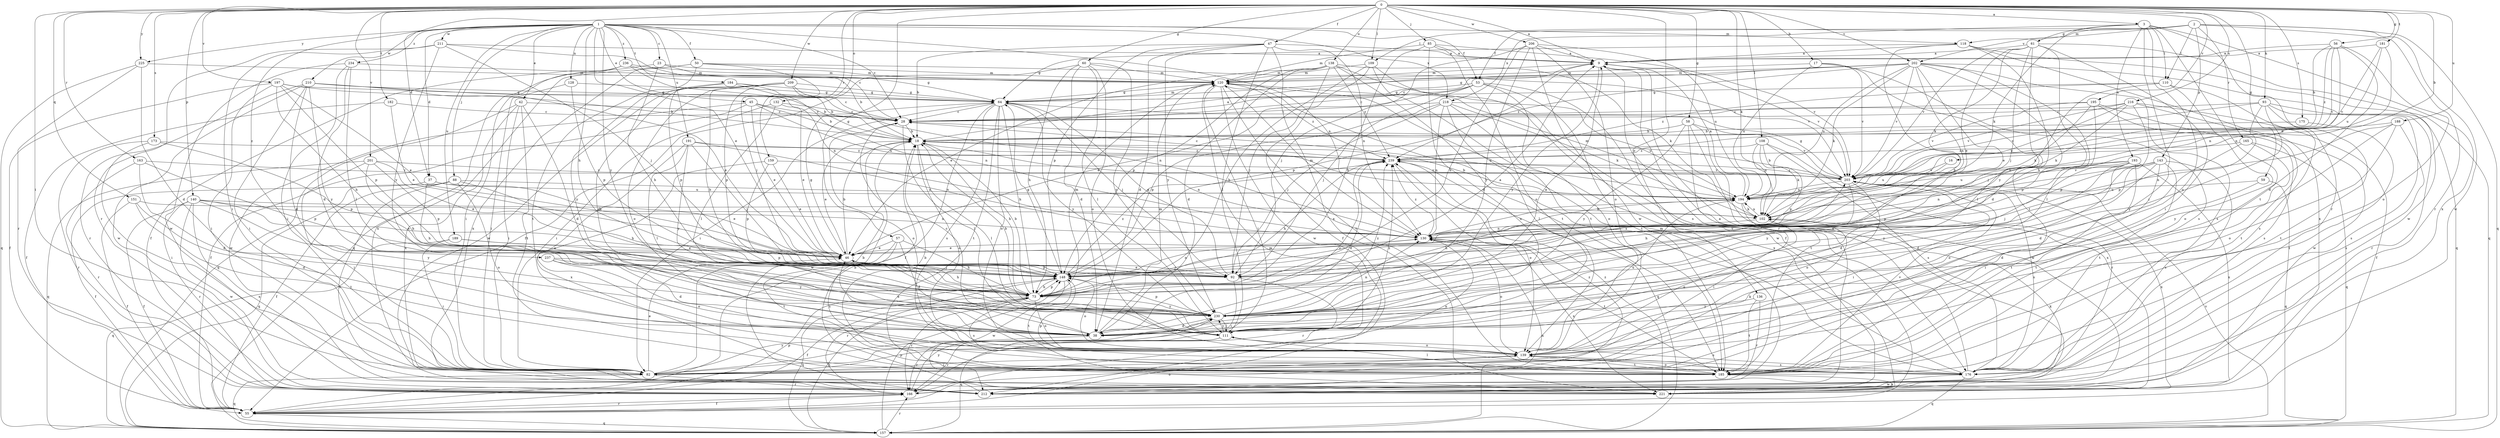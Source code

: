 strict digraph  {
0;
1;
2;
3;
9;
16;
17;
18;
23;
28;
37;
38;
42;
45;
46;
47;
50;
53;
55;
56;
57;
58;
59;
60;
61;
64;
73;
82;
85;
88;
92;
93;
102;
108;
109;
110;
111;
118;
120;
128;
130;
132;
136;
138;
139;
140;
143;
148;
151;
157;
159;
163;
165;
166;
173;
175;
176;
181;
182;
184;
185;
188;
189;
191;
193;
194;
195;
197;
201;
202;
203;
206;
209;
210;
211;
212;
216;
218;
221;
225;
230;
234;
236;
237;
239;
0 -> 3  [label=a];
0 -> 9  [label=a];
0 -> 16  [label=b];
0 -> 17  [label=b];
0 -> 37  [label=d];
0 -> 47  [label=f];
0 -> 56  [label=g];
0 -> 57  [label=g];
0 -> 58  [label=g];
0 -> 59  [label=g];
0 -> 60  [label=g];
0 -> 82  [label=i];
0 -> 85  [label=j];
0 -> 93  [label=k];
0 -> 102  [label=k];
0 -> 108  [label=l];
0 -> 109  [label=l];
0 -> 132  [label=o];
0 -> 136  [label=o];
0 -> 138  [label=o];
0 -> 140  [label=p];
0 -> 151  [label=q];
0 -> 159  [label=r];
0 -> 163  [label=r];
0 -> 173  [label=s];
0 -> 175  [label=s];
0 -> 181  [label=t];
0 -> 182  [label=t];
0 -> 188  [label=u];
0 -> 195  [label=v];
0 -> 197  [label=v];
0 -> 201  [label=v];
0 -> 202  [label=v];
0 -> 206  [label=w];
0 -> 209  [label=w];
0 -> 216  [label=x];
0 -> 225  [label=y];
1 -> 23  [label=c];
1 -> 28  [label=c];
1 -> 37  [label=d];
1 -> 42  [label=e];
1 -> 45  [label=e];
1 -> 46  [label=e];
1 -> 50  [label=f];
1 -> 53  [label=f];
1 -> 73  [label=h];
1 -> 88  [label=j];
1 -> 118  [label=m];
1 -> 128  [label=n];
1 -> 130  [label=n];
1 -> 184  [label=t];
1 -> 189  [label=u];
1 -> 191  [label=u];
1 -> 210  [label=w];
1 -> 211  [label=w];
1 -> 218  [label=x];
1 -> 225  [label=y];
1 -> 230  [label=y];
1 -> 234  [label=z];
1 -> 236  [label=z];
1 -> 237  [label=z];
2 -> 53  [label=f];
2 -> 109  [label=l];
2 -> 110  [label=l];
2 -> 118  [label=m];
2 -> 143  [label=p];
2 -> 157  [label=q];
2 -> 165  [label=r];
2 -> 166  [label=r];
2 -> 202  [label=v];
2 -> 212  [label=w];
3 -> 61  [label=g];
3 -> 82  [label=i];
3 -> 102  [label=k];
3 -> 110  [label=l];
3 -> 139  [label=o];
3 -> 166  [label=r];
3 -> 185  [label=t];
3 -> 193  [label=u];
3 -> 218  [label=x];
3 -> 221  [label=x];
9 -> 120  [label=m];
9 -> 148  [label=p];
9 -> 166  [label=r];
9 -> 203  [label=v];
9 -> 230  [label=y];
16 -> 194  [label=u];
16 -> 203  [label=v];
17 -> 111  [label=l];
17 -> 120  [label=m];
17 -> 176  [label=s];
17 -> 194  [label=u];
17 -> 203  [label=v];
18 -> 9  [label=a];
18 -> 46  [label=e];
18 -> 73  [label=h];
18 -> 111  [label=l];
18 -> 130  [label=n];
18 -> 139  [label=o];
18 -> 212  [label=w];
18 -> 239  [label=z];
23 -> 64  [label=g];
23 -> 73  [label=h];
23 -> 120  [label=m];
23 -> 221  [label=x];
28 -> 18  [label=b];
28 -> 111  [label=l];
28 -> 139  [label=o];
28 -> 194  [label=u];
37 -> 46  [label=e];
37 -> 55  [label=f];
37 -> 73  [label=h];
37 -> 194  [label=u];
38 -> 28  [label=c];
38 -> 46  [label=e];
38 -> 120  [label=m];
38 -> 166  [label=r];
38 -> 239  [label=z];
42 -> 28  [label=c];
42 -> 38  [label=d];
42 -> 82  [label=i];
42 -> 157  [label=q];
42 -> 185  [label=t];
42 -> 221  [label=x];
45 -> 18  [label=b];
45 -> 28  [label=c];
45 -> 46  [label=e];
45 -> 55  [label=f];
45 -> 194  [label=u];
45 -> 212  [label=w];
46 -> 18  [label=b];
46 -> 64  [label=g];
46 -> 73  [label=h];
46 -> 92  [label=j];
46 -> 148  [label=p];
47 -> 9  [label=a];
47 -> 18  [label=b];
47 -> 38  [label=d];
47 -> 111  [label=l];
47 -> 130  [label=n];
47 -> 148  [label=p];
47 -> 221  [label=x];
47 -> 230  [label=y];
50 -> 92  [label=j];
50 -> 120  [label=m];
50 -> 157  [label=q];
50 -> 185  [label=t];
50 -> 203  [label=v];
50 -> 221  [label=x];
53 -> 28  [label=c];
53 -> 46  [label=e];
53 -> 64  [label=g];
53 -> 92  [label=j];
53 -> 139  [label=o];
53 -> 185  [label=t];
53 -> 212  [label=w];
55 -> 120  [label=m];
55 -> 148  [label=p];
55 -> 157  [label=q];
55 -> 166  [label=r];
56 -> 9  [label=a];
56 -> 18  [label=b];
56 -> 38  [label=d];
56 -> 130  [label=n];
56 -> 139  [label=o];
56 -> 203  [label=v];
56 -> 239  [label=z];
57 -> 38  [label=d];
57 -> 46  [label=e];
57 -> 73  [label=h];
57 -> 176  [label=s];
57 -> 185  [label=t];
58 -> 18  [label=b];
58 -> 185  [label=t];
58 -> 203  [label=v];
58 -> 212  [label=w];
58 -> 221  [label=x];
58 -> 230  [label=y];
59 -> 38  [label=d];
59 -> 157  [label=q];
59 -> 194  [label=u];
60 -> 38  [label=d];
60 -> 55  [label=f];
60 -> 73  [label=h];
60 -> 111  [label=l];
60 -> 120  [label=m];
60 -> 139  [label=o];
60 -> 230  [label=y];
61 -> 9  [label=a];
61 -> 46  [label=e];
61 -> 73  [label=h];
61 -> 82  [label=i];
61 -> 92  [label=j];
61 -> 102  [label=k];
61 -> 203  [label=v];
61 -> 212  [label=w];
61 -> 230  [label=y];
64 -> 28  [label=c];
64 -> 55  [label=f];
64 -> 73  [label=h];
64 -> 82  [label=i];
64 -> 92  [label=j];
64 -> 120  [label=m];
64 -> 139  [label=o];
64 -> 176  [label=s];
64 -> 185  [label=t];
64 -> 230  [label=y];
73 -> 9  [label=a];
73 -> 18  [label=b];
73 -> 55  [label=f];
73 -> 120  [label=m];
73 -> 139  [label=o];
73 -> 148  [label=p];
73 -> 157  [label=q];
73 -> 166  [label=r];
73 -> 176  [label=s];
73 -> 230  [label=y];
82 -> 18  [label=b];
82 -> 46  [label=e];
82 -> 102  [label=k];
82 -> 130  [label=n];
82 -> 157  [label=q];
82 -> 166  [label=r];
82 -> 230  [label=y];
85 -> 9  [label=a];
85 -> 38  [label=d];
85 -> 73  [label=h];
85 -> 120  [label=m];
85 -> 139  [label=o];
85 -> 203  [label=v];
88 -> 55  [label=f];
88 -> 73  [label=h];
88 -> 139  [label=o];
88 -> 157  [label=q];
88 -> 194  [label=u];
88 -> 221  [label=x];
92 -> 46  [label=e];
92 -> 64  [label=g];
92 -> 82  [label=i];
92 -> 166  [label=r];
92 -> 203  [label=v];
93 -> 28  [label=c];
93 -> 148  [label=p];
93 -> 166  [label=r];
93 -> 176  [label=s];
93 -> 185  [label=t];
93 -> 203  [label=v];
93 -> 230  [label=y];
102 -> 130  [label=n];
102 -> 139  [label=o];
102 -> 194  [label=u];
108 -> 102  [label=k];
108 -> 148  [label=p];
108 -> 166  [label=r];
108 -> 176  [label=s];
108 -> 194  [label=u];
108 -> 239  [label=z];
109 -> 55  [label=f];
109 -> 73  [label=h];
109 -> 92  [label=j];
109 -> 120  [label=m];
109 -> 185  [label=t];
110 -> 64  [label=g];
110 -> 92  [label=j];
110 -> 139  [label=o];
110 -> 176  [label=s];
110 -> 239  [label=z];
111 -> 139  [label=o];
111 -> 157  [label=q];
111 -> 166  [label=r];
111 -> 176  [label=s];
111 -> 194  [label=u];
111 -> 230  [label=y];
111 -> 239  [label=z];
118 -> 9  [label=a];
118 -> 64  [label=g];
118 -> 73  [label=h];
118 -> 157  [label=q];
118 -> 185  [label=t];
118 -> 221  [label=x];
120 -> 64  [label=g];
120 -> 82  [label=i];
120 -> 176  [label=s];
120 -> 185  [label=t];
120 -> 212  [label=w];
120 -> 239  [label=z];
128 -> 64  [label=g];
128 -> 82  [label=i];
128 -> 148  [label=p];
130 -> 46  [label=e];
130 -> 120  [label=m];
130 -> 139  [label=o];
130 -> 185  [label=t];
130 -> 194  [label=u];
130 -> 221  [label=x];
130 -> 239  [label=z];
132 -> 28  [label=c];
132 -> 46  [label=e];
132 -> 82  [label=i];
132 -> 111  [label=l];
136 -> 166  [label=r];
136 -> 185  [label=t];
136 -> 230  [label=y];
138 -> 38  [label=d];
138 -> 46  [label=e];
138 -> 55  [label=f];
138 -> 102  [label=k];
138 -> 120  [label=m];
138 -> 148  [label=p];
138 -> 176  [label=s];
138 -> 185  [label=t];
138 -> 239  [label=z];
139 -> 82  [label=i];
139 -> 176  [label=s];
139 -> 185  [label=t];
140 -> 46  [label=e];
140 -> 55  [label=f];
140 -> 102  [label=k];
140 -> 130  [label=n];
140 -> 166  [label=r];
140 -> 212  [label=w];
140 -> 221  [label=x];
140 -> 230  [label=y];
143 -> 38  [label=d];
143 -> 82  [label=i];
143 -> 92  [label=j];
143 -> 130  [label=n];
143 -> 176  [label=s];
143 -> 185  [label=t];
143 -> 203  [label=v];
143 -> 230  [label=y];
148 -> 64  [label=g];
148 -> 73  [label=h];
148 -> 130  [label=n];
148 -> 139  [label=o];
148 -> 166  [label=r];
148 -> 185  [label=t];
148 -> 212  [label=w];
148 -> 239  [label=z];
151 -> 38  [label=d];
151 -> 55  [label=f];
151 -> 102  [label=k];
151 -> 185  [label=t];
157 -> 73  [label=h];
157 -> 130  [label=n];
157 -> 148  [label=p];
157 -> 166  [label=r];
157 -> 203  [label=v];
159 -> 46  [label=e];
159 -> 148  [label=p];
159 -> 203  [label=v];
159 -> 221  [label=x];
163 -> 38  [label=d];
163 -> 148  [label=p];
163 -> 166  [label=r];
163 -> 203  [label=v];
165 -> 38  [label=d];
165 -> 157  [label=q];
165 -> 185  [label=t];
165 -> 239  [label=z];
166 -> 55  [label=f];
166 -> 102  [label=k];
166 -> 139  [label=o];
166 -> 230  [label=y];
173 -> 82  [label=i];
173 -> 148  [label=p];
173 -> 166  [label=r];
173 -> 239  [label=z];
175 -> 18  [label=b];
175 -> 185  [label=t];
176 -> 9  [label=a];
176 -> 120  [label=m];
176 -> 148  [label=p];
176 -> 157  [label=q];
176 -> 212  [label=w];
181 -> 9  [label=a];
181 -> 130  [label=n];
181 -> 194  [label=u];
181 -> 203  [label=v];
182 -> 28  [label=c];
182 -> 46  [label=e];
182 -> 55  [label=f];
184 -> 18  [label=b];
184 -> 64  [label=g];
184 -> 130  [label=n];
184 -> 148  [label=p];
184 -> 230  [label=y];
185 -> 18  [label=b];
185 -> 111  [label=l];
185 -> 139  [label=o];
185 -> 203  [label=v];
185 -> 221  [label=x];
188 -> 18  [label=b];
188 -> 130  [label=n];
188 -> 139  [label=o];
188 -> 176  [label=s];
188 -> 230  [label=y];
189 -> 46  [label=e];
189 -> 82  [label=i];
189 -> 148  [label=p];
189 -> 157  [label=q];
191 -> 92  [label=j];
191 -> 111  [label=l];
191 -> 130  [label=n];
191 -> 139  [label=o];
191 -> 230  [label=y];
191 -> 239  [label=z];
193 -> 38  [label=d];
193 -> 139  [label=o];
193 -> 148  [label=p];
193 -> 185  [label=t];
193 -> 194  [label=u];
193 -> 203  [label=v];
193 -> 221  [label=x];
193 -> 230  [label=y];
194 -> 9  [label=a];
194 -> 18  [label=b];
194 -> 73  [label=h];
194 -> 82  [label=i];
194 -> 102  [label=k];
194 -> 120  [label=m];
195 -> 28  [label=c];
195 -> 102  [label=k];
195 -> 148  [label=p];
195 -> 176  [label=s];
195 -> 203  [label=v];
195 -> 212  [label=w];
197 -> 18  [label=b];
197 -> 46  [label=e];
197 -> 55  [label=f];
197 -> 64  [label=g];
197 -> 73  [label=h];
197 -> 82  [label=i];
197 -> 148  [label=p];
201 -> 46  [label=e];
201 -> 73  [label=h];
201 -> 82  [label=i];
201 -> 148  [label=p];
201 -> 157  [label=q];
201 -> 203  [label=v];
202 -> 28  [label=c];
202 -> 38  [label=d];
202 -> 46  [label=e];
202 -> 64  [label=g];
202 -> 102  [label=k];
202 -> 111  [label=l];
202 -> 120  [label=m];
202 -> 130  [label=n];
202 -> 157  [label=q];
202 -> 176  [label=s];
202 -> 194  [label=u];
202 -> 203  [label=v];
202 -> 239  [label=z];
203 -> 18  [label=b];
203 -> 64  [label=g];
203 -> 73  [label=h];
203 -> 82  [label=i];
203 -> 139  [label=o];
203 -> 176  [label=s];
203 -> 194  [label=u];
203 -> 221  [label=x];
203 -> 239  [label=z];
206 -> 9  [label=a];
206 -> 73  [label=h];
206 -> 92  [label=j];
206 -> 139  [label=o];
206 -> 194  [label=u];
206 -> 212  [label=w];
206 -> 230  [label=y];
209 -> 28  [label=c];
209 -> 38  [label=d];
209 -> 64  [label=g];
209 -> 73  [label=h];
209 -> 130  [label=n];
209 -> 139  [label=o];
209 -> 148  [label=p];
209 -> 212  [label=w];
210 -> 18  [label=b];
210 -> 38  [label=d];
210 -> 46  [label=e];
210 -> 64  [label=g];
210 -> 82  [label=i];
210 -> 166  [label=r];
210 -> 212  [label=w];
210 -> 230  [label=y];
211 -> 9  [label=a];
211 -> 28  [label=c];
211 -> 82  [label=i];
211 -> 92  [label=j];
211 -> 166  [label=r];
211 -> 230  [label=y];
212 -> 18  [label=b];
212 -> 239  [label=z];
216 -> 28  [label=c];
216 -> 55  [label=f];
216 -> 102  [label=k];
216 -> 148  [label=p];
216 -> 185  [label=t];
216 -> 194  [label=u];
216 -> 203  [label=v];
218 -> 28  [label=c];
218 -> 92  [label=j];
218 -> 102  [label=k];
218 -> 111  [label=l];
218 -> 130  [label=n];
218 -> 148  [label=p];
218 -> 194  [label=u];
218 -> 221  [label=x];
221 -> 9  [label=a];
221 -> 239  [label=z];
225 -> 38  [label=d];
225 -> 120  [label=m];
225 -> 157  [label=q];
225 -> 166  [label=r];
230 -> 9  [label=a];
230 -> 18  [label=b];
230 -> 38  [label=d];
230 -> 111  [label=l];
230 -> 130  [label=n];
230 -> 148  [label=p];
230 -> 239  [label=z];
234 -> 38  [label=d];
234 -> 82  [label=i];
234 -> 111  [label=l];
234 -> 120  [label=m];
234 -> 212  [label=w];
236 -> 18  [label=b];
236 -> 55  [label=f];
236 -> 82  [label=i];
236 -> 120  [label=m];
236 -> 130  [label=n];
237 -> 38  [label=d];
237 -> 92  [label=j];
237 -> 139  [label=o];
237 -> 230  [label=y];
239 -> 28  [label=c];
239 -> 38  [label=d];
239 -> 73  [label=h];
239 -> 139  [label=o];
239 -> 157  [label=q];
239 -> 203  [label=v];
}
